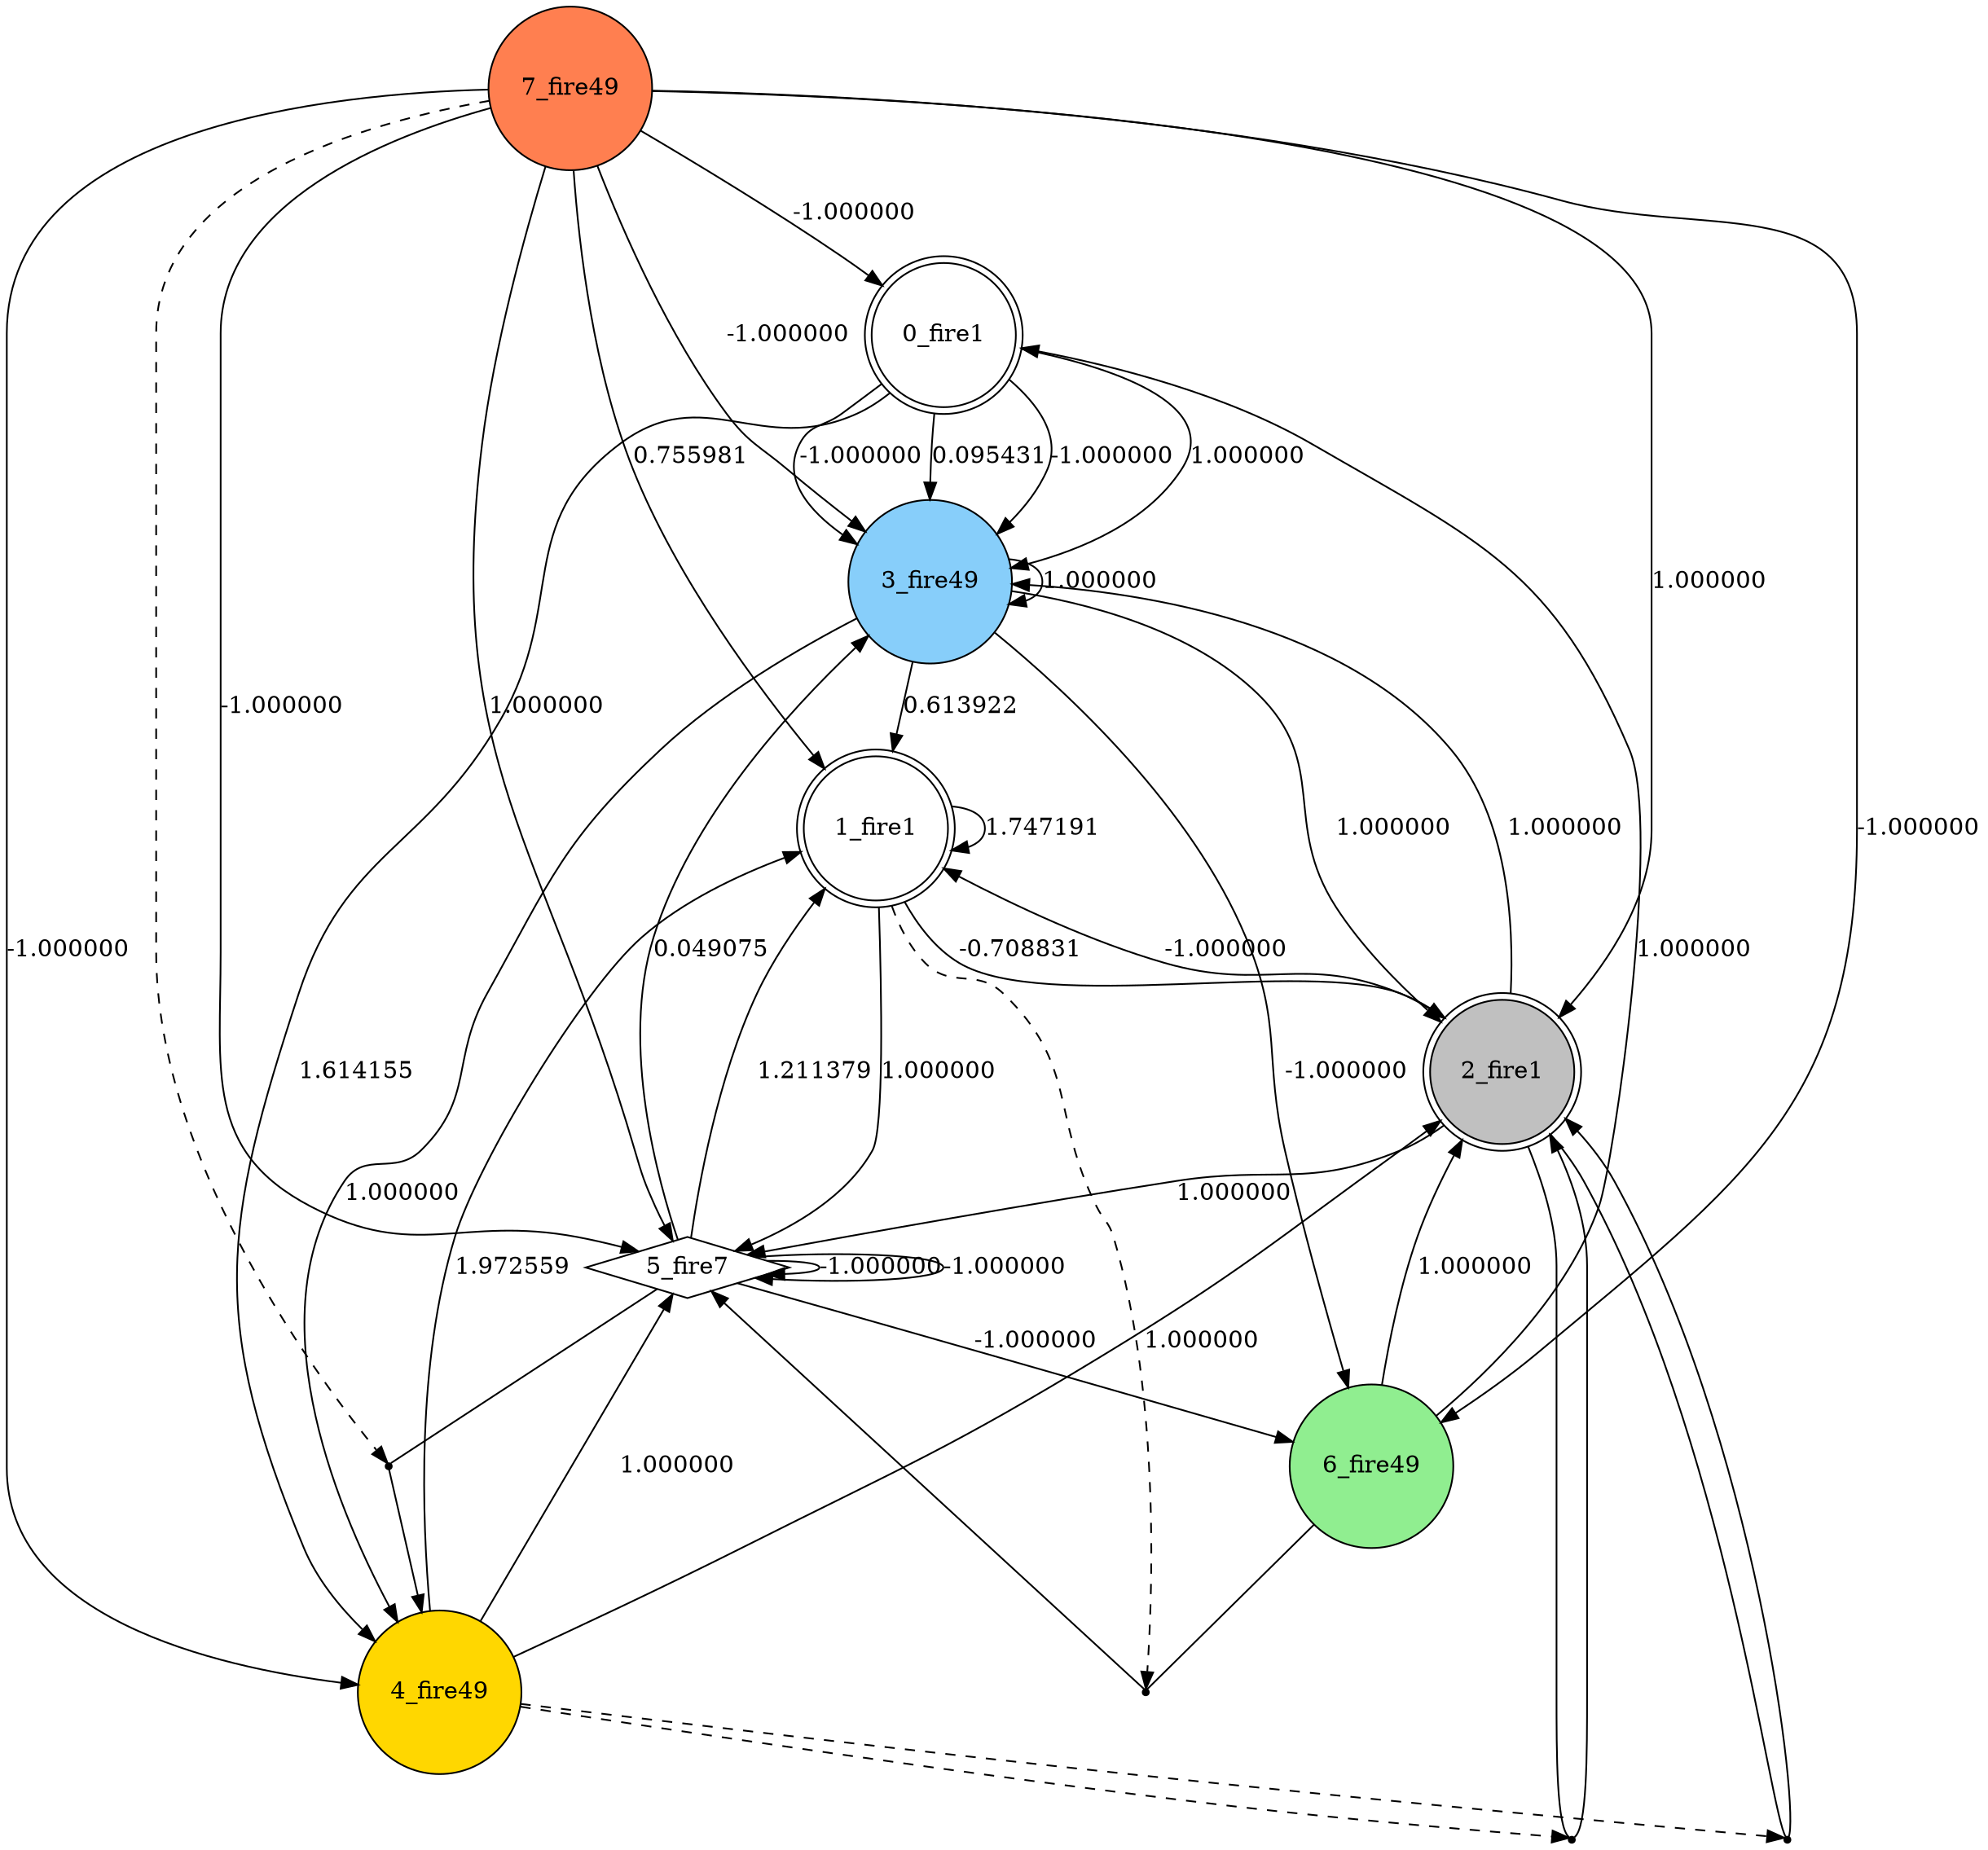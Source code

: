 digraph G {
 node[shape = circle]
0 [label="0_fire1",shape=doublecircle]
1 [label="1_fire1",shape=doublecircle]
2 [label="2_fire1",shape=doublecircle, style=filled, fillcolor=gray]
3 [label="3_fire49",style=filled, fillcolor=lightskyblue]
4 [label="4_fire49",style=filled, fillcolor=gold]
5 [label="5_fire7",shape=diamond]
6 [label="6_fire49",style=filled, fillcolor=lightgreen]
7 [label="7_fire49",style=filled, fillcolor=coral]
8 [shape=point, label=""]
4 -> 8 [style=dashed] 
2 -> 8 [dir=none]
8 -> 2 
1 -> 1 [label="1.747191"]
2 -> 5 [label="1.000000"]
1 -> 2 [label="-0.708831"]
3 -> 2 [label="1.000000"]
5 -> 6 [label="-1.000000"]
0 -> 3 [label="0.095431"]
7 -> 4 [label="-1.000000"]
4 -> 1 [label="1.972559"]
6 -> 0 [label="1.000000"]
5 -> 1 [label="1.211379"]
4 -> 5 [label="1.000000"]
5 -> 3 [label="0.049075"]
9 [shape=point, label=""]
4 -> 9 [style=dashed] 
2 -> 9 [dir=none]
9 -> 2 
7 -> 1 [label="0.755981"]
10 [shape=point, label=""]
1 -> 10 [style=dashed] 
6 -> 10 [dir=none]
10 -> 5 
3 -> 1 [label="0.613922"]
0 -> 4 [label="1.614155"]
3 -> 3 [label="1.000000"]
7 -> 3 [label="-1.000000"]
5 -> 5 [label="-1.000000"]
1 -> 5 [label="1.000000"]
7 -> 5 [label="-1.000000"]
2 -> 3 [label="1.000000"]
4 -> 2 [label="1.000000"]
0 -> 3 [label="-1.000000"]
3 -> 4 [label="1.000000"]
2 -> 1 [label="-1.000000"]
11 [shape=point, label=""]
7 -> 11 [style=dashed] 
5 -> 11 [dir=none]
11 -> 4 
0 -> 3 [label="1.000000"]
6 -> 2 [label="1.000000"]
0 -> 3 [label="-1.000000"]
7 -> 2 [label="1.000000"]
7 -> 5 [label="1.000000"]
3 -> 6 [label="-1.000000"]
7 -> 0 [label="-1.000000"]
5 -> 5 [label="-1.000000"]
7 -> 6 [label="-1.000000"]
}
